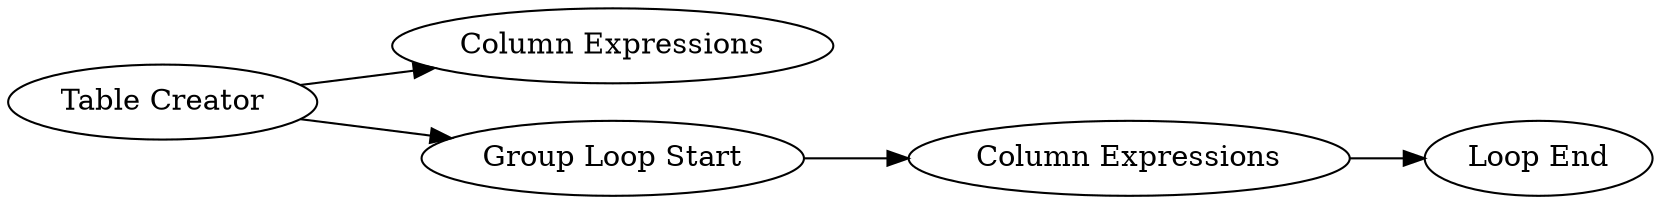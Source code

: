 digraph {
	153 -> 161
	154 -> 158
	158 -> 162
	153 -> 154
	158 [label="Column Expressions"]
	161 [label="Column Expressions"]
	153 [label="Table Creator"]
	162 [label="Loop End"]
	154 [label="Group Loop Start"]
	rankdir=LR
}
